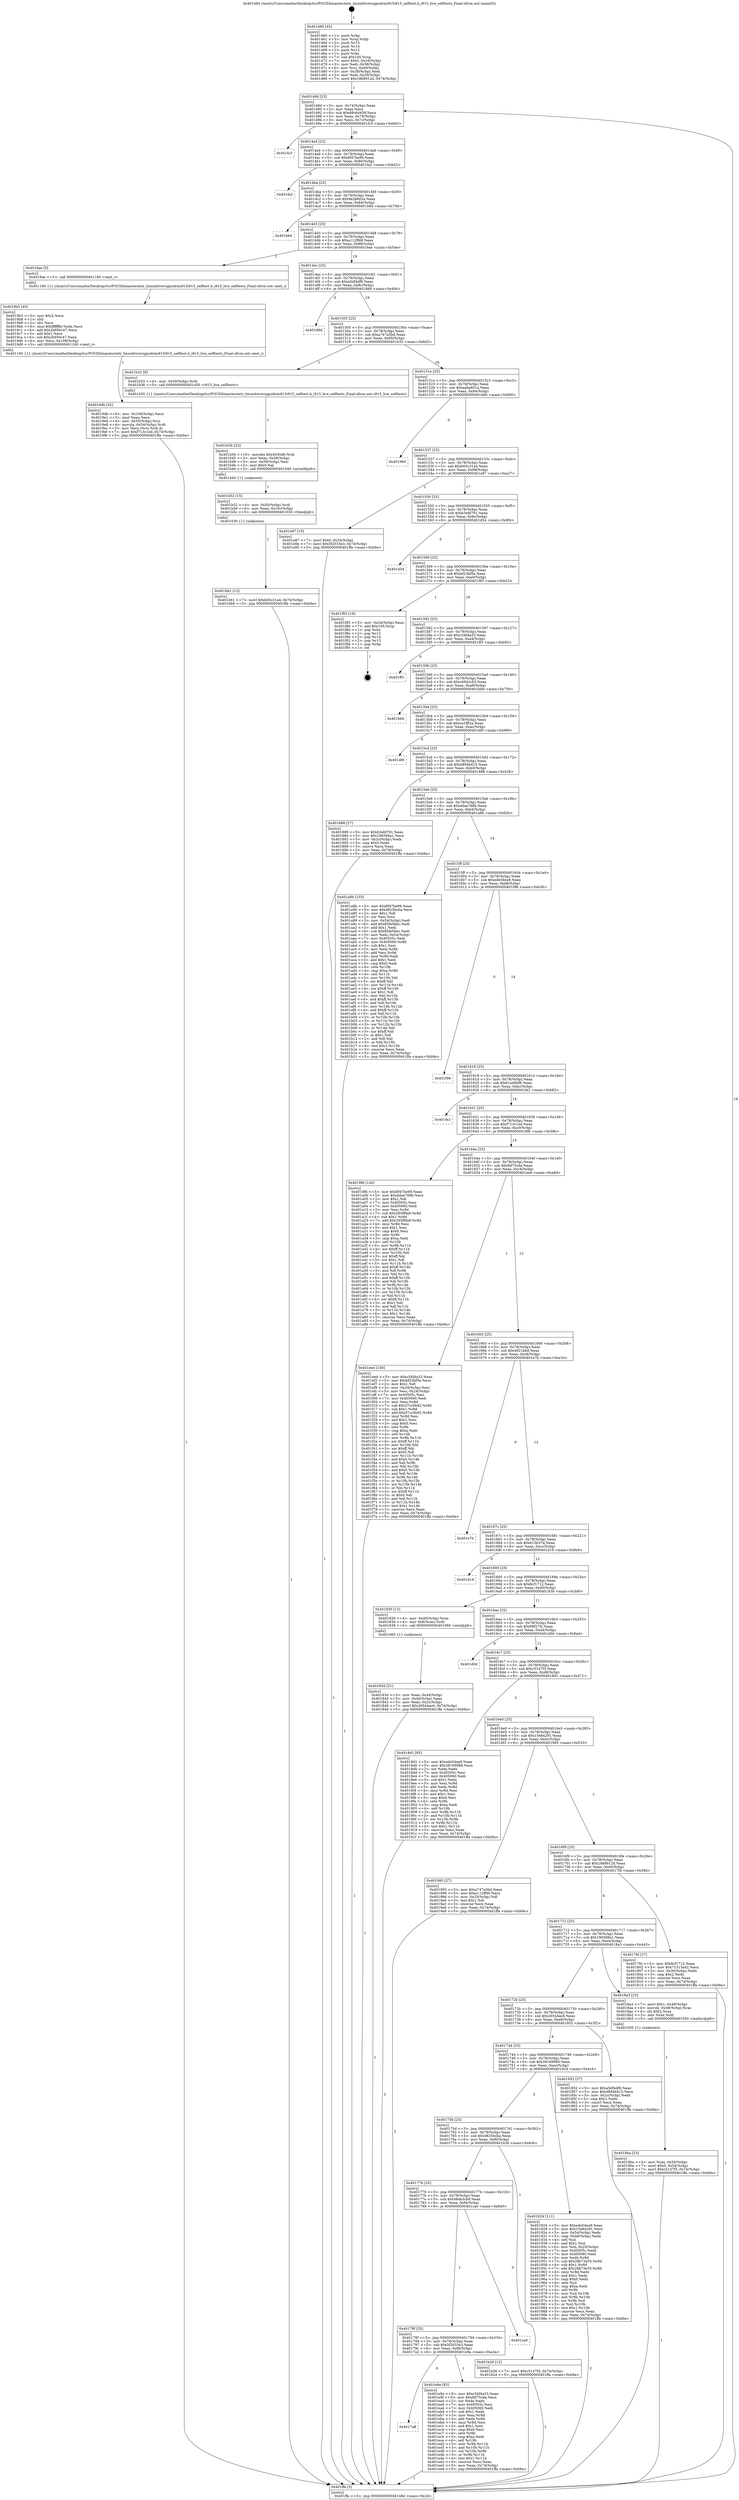 digraph "0x401460" {
  label = "0x401460 (/mnt/c/Users/mathe/Desktop/tcc/POCII/binaries/extr_linuxdriversgpudrmi915i915_selftest.h_i915_live_selftests_Final-ollvm.out::main(0))"
  labelloc = "t"
  node[shape=record]

  Entry [label="",width=0.3,height=0.3,shape=circle,fillcolor=black,style=filled]
  "0x40148d" [label="{
     0x40148d [23]\l
     | [instrs]\l
     &nbsp;&nbsp;0x40148d \<+3\>: mov -0x74(%rbp),%eax\l
     &nbsp;&nbsp;0x401490 \<+2\>: mov %eax,%ecx\l
     &nbsp;&nbsp;0x401492 \<+6\>: sub $0x88c6d458,%ecx\l
     &nbsp;&nbsp;0x401498 \<+3\>: mov %eax,-0x78(%rbp)\l
     &nbsp;&nbsp;0x40149b \<+3\>: mov %ecx,-0x7c(%rbp)\l
     &nbsp;&nbsp;0x40149e \<+6\>: je 0000000000401fc3 \<main+0xb63\>\l
  }"]
  "0x401fc3" [label="{
     0x401fc3\l
  }", style=dashed]
  "0x4014a4" [label="{
     0x4014a4 [22]\l
     | [instrs]\l
     &nbsp;&nbsp;0x4014a4 \<+5\>: jmp 00000000004014a9 \<main+0x49\>\l
     &nbsp;&nbsp;0x4014a9 \<+3\>: mov -0x78(%rbp),%eax\l
     &nbsp;&nbsp;0x4014ac \<+5\>: sub $0x8f47be99,%eax\l
     &nbsp;&nbsp;0x4014b1 \<+3\>: mov %eax,-0x80(%rbp)\l
     &nbsp;&nbsp;0x4014b4 \<+6\>: je 0000000000401fa2 \<main+0xb42\>\l
  }"]
  Exit [label="",width=0.3,height=0.3,shape=circle,fillcolor=black,style=filled,peripheries=2]
  "0x401fa2" [label="{
     0x401fa2\l
  }", style=dashed]
  "0x4014ba" [label="{
     0x4014ba [25]\l
     | [instrs]\l
     &nbsp;&nbsp;0x4014ba \<+5\>: jmp 00000000004014bf \<main+0x5f\>\l
     &nbsp;&nbsp;0x4014bf \<+3\>: mov -0x78(%rbp),%eax\l
     &nbsp;&nbsp;0x4014c2 \<+5\>: sub $0x9e2b602a,%eax\l
     &nbsp;&nbsp;0x4014c7 \<+6\>: mov %eax,-0x84(%rbp)\l
     &nbsp;&nbsp;0x4014cd \<+6\>: je 0000000000401b6d \<main+0x70d\>\l
  }"]
  "0x4017a8" [label="{
     0x4017a8\l
  }", style=dashed]
  "0x401b6d" [label="{
     0x401b6d\l
  }", style=dashed]
  "0x4014d3" [label="{
     0x4014d3 [25]\l
     | [instrs]\l
     &nbsp;&nbsp;0x4014d3 \<+5\>: jmp 00000000004014d8 \<main+0x78\>\l
     &nbsp;&nbsp;0x4014d8 \<+3\>: mov -0x78(%rbp),%eax\l
     &nbsp;&nbsp;0x4014db \<+5\>: sub $0xa112ff49,%eax\l
     &nbsp;&nbsp;0x4014e0 \<+6\>: mov %eax,-0x88(%rbp)\l
     &nbsp;&nbsp;0x4014e6 \<+6\>: je 00000000004019ae \<main+0x54e\>\l
  }"]
  "0x401e9a" [label="{
     0x401e9a [83]\l
     | [instrs]\l
     &nbsp;&nbsp;0x401e9a \<+5\>: mov $0xc54f4a33,%eax\l
     &nbsp;&nbsp;0x401e9f \<+5\>: mov $0xfef75cda,%ecx\l
     &nbsp;&nbsp;0x401ea4 \<+2\>: xor %edx,%edx\l
     &nbsp;&nbsp;0x401ea6 \<+7\>: mov 0x40505c,%esi\l
     &nbsp;&nbsp;0x401ead \<+7\>: mov 0x405060,%edi\l
     &nbsp;&nbsp;0x401eb4 \<+3\>: sub $0x1,%edx\l
     &nbsp;&nbsp;0x401eb7 \<+3\>: mov %esi,%r8d\l
     &nbsp;&nbsp;0x401eba \<+3\>: add %edx,%r8d\l
     &nbsp;&nbsp;0x401ebd \<+4\>: imul %r8d,%esi\l
     &nbsp;&nbsp;0x401ec1 \<+3\>: and $0x1,%esi\l
     &nbsp;&nbsp;0x401ec4 \<+3\>: cmp $0x0,%esi\l
     &nbsp;&nbsp;0x401ec7 \<+4\>: sete %r9b\l
     &nbsp;&nbsp;0x401ecb \<+3\>: cmp $0xa,%edi\l
     &nbsp;&nbsp;0x401ece \<+4\>: setl %r10b\l
     &nbsp;&nbsp;0x401ed2 \<+3\>: mov %r9b,%r11b\l
     &nbsp;&nbsp;0x401ed5 \<+3\>: and %r10b,%r11b\l
     &nbsp;&nbsp;0x401ed8 \<+3\>: xor %r10b,%r9b\l
     &nbsp;&nbsp;0x401edb \<+3\>: or %r9b,%r11b\l
     &nbsp;&nbsp;0x401ede \<+4\>: test $0x1,%r11b\l
     &nbsp;&nbsp;0x401ee2 \<+3\>: cmovne %ecx,%eax\l
     &nbsp;&nbsp;0x401ee5 \<+3\>: mov %eax,-0x74(%rbp)\l
     &nbsp;&nbsp;0x401ee8 \<+5\>: jmp 0000000000401ffa \<main+0xb9a\>\l
  }"]
  "0x4019ae" [label="{
     0x4019ae [5]\l
     | [instrs]\l
     &nbsp;&nbsp;0x4019ae \<+5\>: call 0000000000401160 \<next_i\>\l
     | [calls]\l
     &nbsp;&nbsp;0x401160 \{1\} (/mnt/c/Users/mathe/Desktop/tcc/POCII/binaries/extr_linuxdriversgpudrmi915i915_selftest.h_i915_live_selftests_Final-ollvm.out::next_i)\l
  }"]
  "0x4014ec" [label="{
     0x4014ec [25]\l
     | [instrs]\l
     &nbsp;&nbsp;0x4014ec \<+5\>: jmp 00000000004014f1 \<main+0x91\>\l
     &nbsp;&nbsp;0x4014f1 \<+3\>: mov -0x78(%rbp),%eax\l
     &nbsp;&nbsp;0x4014f4 \<+5\>: sub $0xa5df4df6,%eax\l
     &nbsp;&nbsp;0x4014f9 \<+6\>: mov %eax,-0x8c(%rbp)\l
     &nbsp;&nbsp;0x4014ff \<+6\>: je 000000000040186d \<main+0x40d\>\l
  }"]
  "0x40178f" [label="{
     0x40178f [25]\l
     | [instrs]\l
     &nbsp;&nbsp;0x40178f \<+5\>: jmp 0000000000401794 \<main+0x334\>\l
     &nbsp;&nbsp;0x401794 \<+3\>: mov -0x78(%rbp),%eax\l
     &nbsp;&nbsp;0x401797 \<+5\>: sub $0x5f2033e3,%eax\l
     &nbsp;&nbsp;0x40179c \<+6\>: mov %eax,-0xf8(%rbp)\l
     &nbsp;&nbsp;0x4017a2 \<+6\>: je 0000000000401e9a \<main+0xa3a\>\l
  }"]
  "0x40186d" [label="{
     0x40186d\l
  }", style=dashed]
  "0x401505" [label="{
     0x401505 [25]\l
     | [instrs]\l
     &nbsp;&nbsp;0x401505 \<+5\>: jmp 000000000040150a \<main+0xaa\>\l
     &nbsp;&nbsp;0x40150a \<+3\>: mov -0x78(%rbp),%eax\l
     &nbsp;&nbsp;0x40150d \<+5\>: sub $0xa747a5bd,%eax\l
     &nbsp;&nbsp;0x401512 \<+6\>: mov %eax,-0x90(%rbp)\l
     &nbsp;&nbsp;0x401518 \<+6\>: je 0000000000401b32 \<main+0x6d2\>\l
  }"]
  "0x401ca0" [label="{
     0x401ca0\l
  }", style=dashed]
  "0x401b32" [label="{
     0x401b32 [9]\l
     | [instrs]\l
     &nbsp;&nbsp;0x401b32 \<+4\>: mov -0x50(%rbp),%rdi\l
     &nbsp;&nbsp;0x401b36 \<+5\>: call 0000000000401450 \<i915_live_selftests\>\l
     | [calls]\l
     &nbsp;&nbsp;0x401450 \{1\} (/mnt/c/Users/mathe/Desktop/tcc/POCII/binaries/extr_linuxdriversgpudrmi915i915_selftest.h_i915_live_selftests_Final-ollvm.out::i915_live_selftests)\l
  }"]
  "0x40151e" [label="{
     0x40151e [25]\l
     | [instrs]\l
     &nbsp;&nbsp;0x40151e \<+5\>: jmp 0000000000401523 \<main+0xc3\>\l
     &nbsp;&nbsp;0x401523 \<+3\>: mov -0x78(%rbp),%eax\l
     &nbsp;&nbsp;0x401526 \<+5\>: sub $0xaaba601a,%eax\l
     &nbsp;&nbsp;0x40152b \<+6\>: mov %eax,-0x94(%rbp)\l
     &nbsp;&nbsp;0x401531 \<+6\>: je 0000000000401d60 \<main+0x900\>\l
  }"]
  "0x401b61" [label="{
     0x401b61 [12]\l
     | [instrs]\l
     &nbsp;&nbsp;0x401b61 \<+7\>: movl $0xb05c31a4,-0x74(%rbp)\l
     &nbsp;&nbsp;0x401b68 \<+5\>: jmp 0000000000401ffa \<main+0xb9a\>\l
  }"]
  "0x401d60" [label="{
     0x401d60\l
  }", style=dashed]
  "0x401537" [label="{
     0x401537 [25]\l
     | [instrs]\l
     &nbsp;&nbsp;0x401537 \<+5\>: jmp 000000000040153c \<main+0xdc\>\l
     &nbsp;&nbsp;0x40153c \<+3\>: mov -0x78(%rbp),%eax\l
     &nbsp;&nbsp;0x40153f \<+5\>: sub $0xb05c31a4,%eax\l
     &nbsp;&nbsp;0x401544 \<+6\>: mov %eax,-0x98(%rbp)\l
     &nbsp;&nbsp;0x40154a \<+6\>: je 0000000000401e87 \<main+0xa27\>\l
  }"]
  "0x401b52" [label="{
     0x401b52 [15]\l
     | [instrs]\l
     &nbsp;&nbsp;0x401b52 \<+4\>: mov -0x50(%rbp),%rdi\l
     &nbsp;&nbsp;0x401b56 \<+6\>: mov %eax,-0x10c(%rbp)\l
     &nbsp;&nbsp;0x401b5c \<+5\>: call 0000000000401030 \<free@plt\>\l
     | [calls]\l
     &nbsp;&nbsp;0x401030 \{1\} (unknown)\l
  }"]
  "0x401e87" [label="{
     0x401e87 [19]\l
     | [instrs]\l
     &nbsp;&nbsp;0x401e87 \<+7\>: movl $0x0,-0x34(%rbp)\l
     &nbsp;&nbsp;0x401e8e \<+7\>: movl $0x5f2033e3,-0x74(%rbp)\l
     &nbsp;&nbsp;0x401e95 \<+5\>: jmp 0000000000401ffa \<main+0xb9a\>\l
  }"]
  "0x401550" [label="{
     0x401550 [25]\l
     | [instrs]\l
     &nbsp;&nbsp;0x401550 \<+5\>: jmp 0000000000401555 \<main+0xf5\>\l
     &nbsp;&nbsp;0x401555 \<+3\>: mov -0x78(%rbp),%eax\l
     &nbsp;&nbsp;0x401558 \<+5\>: sub $0xb3efd791,%eax\l
     &nbsp;&nbsp;0x40155d \<+6\>: mov %eax,-0x9c(%rbp)\l
     &nbsp;&nbsp;0x401563 \<+6\>: je 0000000000401d54 \<main+0x8f4\>\l
  }"]
  "0x401b3b" [label="{
     0x401b3b [23]\l
     | [instrs]\l
     &nbsp;&nbsp;0x401b3b \<+10\>: movabs $0x4030d6,%rdi\l
     &nbsp;&nbsp;0x401b45 \<+3\>: mov %eax,-0x58(%rbp)\l
     &nbsp;&nbsp;0x401b48 \<+3\>: mov -0x58(%rbp),%esi\l
     &nbsp;&nbsp;0x401b4b \<+2\>: mov $0x0,%al\l
     &nbsp;&nbsp;0x401b4d \<+5\>: call 0000000000401040 \<printf@plt\>\l
     | [calls]\l
     &nbsp;&nbsp;0x401040 \{1\} (unknown)\l
  }"]
  "0x401d54" [label="{
     0x401d54\l
  }", style=dashed]
  "0x401569" [label="{
     0x401569 [25]\l
     | [instrs]\l
     &nbsp;&nbsp;0x401569 \<+5\>: jmp 000000000040156e \<main+0x10e\>\l
     &nbsp;&nbsp;0x40156e \<+3\>: mov -0x78(%rbp),%eax\l
     &nbsp;&nbsp;0x401571 \<+5\>: sub $0xbf23bf5e,%eax\l
     &nbsp;&nbsp;0x401576 \<+6\>: mov %eax,-0xa0(%rbp)\l
     &nbsp;&nbsp;0x40157c \<+6\>: je 0000000000401f83 \<main+0xb23\>\l
  }"]
  "0x401776" [label="{
     0x401776 [25]\l
     | [instrs]\l
     &nbsp;&nbsp;0x401776 \<+5\>: jmp 000000000040177b \<main+0x31b\>\l
     &nbsp;&nbsp;0x40177b \<+3\>: mov -0x78(%rbp),%eax\l
     &nbsp;&nbsp;0x40177e \<+5\>: sub $0x48da3cb9,%eax\l
     &nbsp;&nbsp;0x401783 \<+6\>: mov %eax,-0xf4(%rbp)\l
     &nbsp;&nbsp;0x401789 \<+6\>: je 0000000000401ca0 \<main+0x840\>\l
  }"]
  "0x401f83" [label="{
     0x401f83 [19]\l
     | [instrs]\l
     &nbsp;&nbsp;0x401f83 \<+3\>: mov -0x24(%rbp),%eax\l
     &nbsp;&nbsp;0x401f86 \<+7\>: add $0x100,%rsp\l
     &nbsp;&nbsp;0x401f8d \<+1\>: pop %rbx\l
     &nbsp;&nbsp;0x401f8e \<+2\>: pop %r12\l
     &nbsp;&nbsp;0x401f90 \<+2\>: pop %r14\l
     &nbsp;&nbsp;0x401f92 \<+2\>: pop %r15\l
     &nbsp;&nbsp;0x401f94 \<+1\>: pop %rbp\l
     &nbsp;&nbsp;0x401f95 \<+1\>: ret\l
  }"]
  "0x401582" [label="{
     0x401582 [25]\l
     | [instrs]\l
     &nbsp;&nbsp;0x401582 \<+5\>: jmp 0000000000401587 \<main+0x127\>\l
     &nbsp;&nbsp;0x401587 \<+3\>: mov -0x78(%rbp),%eax\l
     &nbsp;&nbsp;0x40158a \<+5\>: sub $0xc54f4a33,%eax\l
     &nbsp;&nbsp;0x40158f \<+6\>: mov %eax,-0xa4(%rbp)\l
     &nbsp;&nbsp;0x401595 \<+6\>: je 0000000000401ff3 \<main+0xb93\>\l
  }"]
  "0x401b26" [label="{
     0x401b26 [12]\l
     | [instrs]\l
     &nbsp;&nbsp;0x401b26 \<+7\>: movl $0xc5147f3,-0x74(%rbp)\l
     &nbsp;&nbsp;0x401b2d \<+5\>: jmp 0000000000401ffa \<main+0xb9a\>\l
  }"]
  "0x401ff3" [label="{
     0x401ff3\l
  }", style=dashed]
  "0x40159b" [label="{
     0x40159b [25]\l
     | [instrs]\l
     &nbsp;&nbsp;0x40159b \<+5\>: jmp 00000000004015a0 \<main+0x140\>\l
     &nbsp;&nbsp;0x4015a0 \<+3\>: mov -0x78(%rbp),%eax\l
     &nbsp;&nbsp;0x4015a3 \<+5\>: sub $0xc6942cb3,%eax\l
     &nbsp;&nbsp;0x4015a8 \<+6\>: mov %eax,-0xa8(%rbp)\l
     &nbsp;&nbsp;0x4015ae \<+6\>: je 0000000000401bb6 \<main+0x756\>\l
  }"]
  "0x4019db" [label="{
     0x4019db [32]\l
     | [instrs]\l
     &nbsp;&nbsp;0x4019db \<+6\>: mov -0x108(%rbp),%ecx\l
     &nbsp;&nbsp;0x4019e1 \<+3\>: imul %eax,%ecx\l
     &nbsp;&nbsp;0x4019e4 \<+4\>: mov -0x50(%rbp),%rsi\l
     &nbsp;&nbsp;0x4019e8 \<+4\>: movslq -0x54(%rbp),%rdi\l
     &nbsp;&nbsp;0x4019ec \<+3\>: mov %ecx,(%rsi,%rdi,4)\l
     &nbsp;&nbsp;0x4019ef \<+7\>: movl $0xf713c1ed,-0x74(%rbp)\l
     &nbsp;&nbsp;0x4019f6 \<+5\>: jmp 0000000000401ffa \<main+0xb9a\>\l
  }"]
  "0x401bb6" [label="{
     0x401bb6\l
  }", style=dashed]
  "0x4015b4" [label="{
     0x4015b4 [25]\l
     | [instrs]\l
     &nbsp;&nbsp;0x4015b4 \<+5\>: jmp 00000000004015b9 \<main+0x159\>\l
     &nbsp;&nbsp;0x4015b9 \<+3\>: mov -0x78(%rbp),%eax\l
     &nbsp;&nbsp;0x4015bc \<+5\>: sub $0xca1fff2a,%eax\l
     &nbsp;&nbsp;0x4015c1 \<+6\>: mov %eax,-0xac(%rbp)\l
     &nbsp;&nbsp;0x4015c7 \<+6\>: je 0000000000401df0 \<main+0x990\>\l
  }"]
  "0x4019b3" [label="{
     0x4019b3 [40]\l
     | [instrs]\l
     &nbsp;&nbsp;0x4019b3 \<+5\>: mov $0x2,%ecx\l
     &nbsp;&nbsp;0x4019b8 \<+1\>: cltd\l
     &nbsp;&nbsp;0x4019b9 \<+2\>: idiv %ecx\l
     &nbsp;&nbsp;0x4019bb \<+6\>: imul $0xfffffffe,%edx,%ecx\l
     &nbsp;&nbsp;0x4019c1 \<+6\>: add $0x2b950c47,%ecx\l
     &nbsp;&nbsp;0x4019c7 \<+3\>: add $0x1,%ecx\l
     &nbsp;&nbsp;0x4019ca \<+6\>: sub $0x2b950c47,%ecx\l
     &nbsp;&nbsp;0x4019d0 \<+6\>: mov %ecx,-0x108(%rbp)\l
     &nbsp;&nbsp;0x4019d6 \<+5\>: call 0000000000401160 \<next_i\>\l
     | [calls]\l
     &nbsp;&nbsp;0x401160 \{1\} (/mnt/c/Users/mathe/Desktop/tcc/POCII/binaries/extr_linuxdriversgpudrmi915i915_selftest.h_i915_live_selftests_Final-ollvm.out::next_i)\l
  }"]
  "0x401df0" [label="{
     0x401df0\l
  }", style=dashed]
  "0x4015cd" [label="{
     0x4015cd [25]\l
     | [instrs]\l
     &nbsp;&nbsp;0x4015cd \<+5\>: jmp 00000000004015d2 \<main+0x172\>\l
     &nbsp;&nbsp;0x4015d2 \<+3\>: mov -0x78(%rbp),%eax\l
     &nbsp;&nbsp;0x4015d5 \<+5\>: sub $0xd894b415,%eax\l
     &nbsp;&nbsp;0x4015da \<+6\>: mov %eax,-0xb0(%rbp)\l
     &nbsp;&nbsp;0x4015e0 \<+6\>: je 0000000000401888 \<main+0x428\>\l
  }"]
  "0x40175d" [label="{
     0x40175d [25]\l
     | [instrs]\l
     &nbsp;&nbsp;0x40175d \<+5\>: jmp 0000000000401762 \<main+0x302\>\l
     &nbsp;&nbsp;0x401762 \<+3\>: mov -0x78(%rbp),%eax\l
     &nbsp;&nbsp;0x401765 \<+5\>: sub $0x4825bcba,%eax\l
     &nbsp;&nbsp;0x40176a \<+6\>: mov %eax,-0xf0(%rbp)\l
     &nbsp;&nbsp;0x401770 \<+6\>: je 0000000000401b26 \<main+0x6c6\>\l
  }"]
  "0x401888" [label="{
     0x401888 [27]\l
     | [instrs]\l
     &nbsp;&nbsp;0x401888 \<+5\>: mov $0xb3efd791,%eax\l
     &nbsp;&nbsp;0x40188d \<+5\>: mov $0x196589a1,%ecx\l
     &nbsp;&nbsp;0x401892 \<+3\>: mov -0x2c(%rbp),%edx\l
     &nbsp;&nbsp;0x401895 \<+3\>: cmp $0x0,%edx\l
     &nbsp;&nbsp;0x401898 \<+3\>: cmove %ecx,%eax\l
     &nbsp;&nbsp;0x40189b \<+3\>: mov %eax,-0x74(%rbp)\l
     &nbsp;&nbsp;0x40189e \<+5\>: jmp 0000000000401ffa \<main+0xb9a\>\l
  }"]
  "0x4015e6" [label="{
     0x4015e6 [25]\l
     | [instrs]\l
     &nbsp;&nbsp;0x4015e6 \<+5\>: jmp 00000000004015eb \<main+0x18b\>\l
     &nbsp;&nbsp;0x4015eb \<+3\>: mov -0x78(%rbp),%eax\l
     &nbsp;&nbsp;0x4015ee \<+5\>: sub $0xddaa788b,%eax\l
     &nbsp;&nbsp;0x4015f3 \<+6\>: mov %eax,-0xb4(%rbp)\l
     &nbsp;&nbsp;0x4015f9 \<+6\>: je 0000000000401a8b \<main+0x62b\>\l
  }"]
  "0x401924" [label="{
     0x401924 [111]\l
     | [instrs]\l
     &nbsp;&nbsp;0x401924 \<+5\>: mov $0xede54ea9,%eax\l
     &nbsp;&nbsp;0x401929 \<+5\>: mov $0x15e84291,%ecx\l
     &nbsp;&nbsp;0x40192e \<+3\>: mov -0x54(%rbp),%edx\l
     &nbsp;&nbsp;0x401931 \<+3\>: cmp -0x48(%rbp),%edx\l
     &nbsp;&nbsp;0x401934 \<+4\>: setl %sil\l
     &nbsp;&nbsp;0x401938 \<+4\>: and $0x1,%sil\l
     &nbsp;&nbsp;0x40193c \<+4\>: mov %sil,-0x25(%rbp)\l
     &nbsp;&nbsp;0x401940 \<+7\>: mov 0x40505c,%edx\l
     &nbsp;&nbsp;0x401947 \<+7\>: mov 0x405060,%edi\l
     &nbsp;&nbsp;0x40194e \<+3\>: mov %edx,%r8d\l
     &nbsp;&nbsp;0x401951 \<+7\>: sub $0x28b73e55,%r8d\l
     &nbsp;&nbsp;0x401958 \<+4\>: sub $0x1,%r8d\l
     &nbsp;&nbsp;0x40195c \<+7\>: add $0x28b73e55,%r8d\l
     &nbsp;&nbsp;0x401963 \<+4\>: imul %r8d,%edx\l
     &nbsp;&nbsp;0x401967 \<+3\>: and $0x1,%edx\l
     &nbsp;&nbsp;0x40196a \<+3\>: cmp $0x0,%edx\l
     &nbsp;&nbsp;0x40196d \<+4\>: sete %sil\l
     &nbsp;&nbsp;0x401971 \<+3\>: cmp $0xa,%edi\l
     &nbsp;&nbsp;0x401974 \<+4\>: setl %r9b\l
     &nbsp;&nbsp;0x401978 \<+3\>: mov %sil,%r10b\l
     &nbsp;&nbsp;0x40197b \<+3\>: and %r9b,%r10b\l
     &nbsp;&nbsp;0x40197e \<+3\>: xor %r9b,%sil\l
     &nbsp;&nbsp;0x401981 \<+3\>: or %sil,%r10b\l
     &nbsp;&nbsp;0x401984 \<+4\>: test $0x1,%r10b\l
     &nbsp;&nbsp;0x401988 \<+3\>: cmovne %ecx,%eax\l
     &nbsp;&nbsp;0x40198b \<+3\>: mov %eax,-0x74(%rbp)\l
     &nbsp;&nbsp;0x40198e \<+5\>: jmp 0000000000401ffa \<main+0xb9a\>\l
  }"]
  "0x401a8b" [label="{
     0x401a8b [155]\l
     | [instrs]\l
     &nbsp;&nbsp;0x401a8b \<+5\>: mov $0x8f47be99,%eax\l
     &nbsp;&nbsp;0x401a90 \<+5\>: mov $0x4825bcba,%ecx\l
     &nbsp;&nbsp;0x401a95 \<+2\>: mov $0x1,%dl\l
     &nbsp;&nbsp;0x401a97 \<+2\>: xor %esi,%esi\l
     &nbsp;&nbsp;0x401a99 \<+3\>: mov -0x54(%rbp),%edi\l
     &nbsp;&nbsp;0x401a9c \<+6\>: add $0x85fe5bbc,%edi\l
     &nbsp;&nbsp;0x401aa2 \<+3\>: add $0x1,%edi\l
     &nbsp;&nbsp;0x401aa5 \<+6\>: sub $0x85fe5bbc,%edi\l
     &nbsp;&nbsp;0x401aab \<+3\>: mov %edi,-0x54(%rbp)\l
     &nbsp;&nbsp;0x401aae \<+7\>: mov 0x40505c,%edi\l
     &nbsp;&nbsp;0x401ab5 \<+8\>: mov 0x405060,%r8d\l
     &nbsp;&nbsp;0x401abd \<+3\>: sub $0x1,%esi\l
     &nbsp;&nbsp;0x401ac0 \<+3\>: mov %edi,%r9d\l
     &nbsp;&nbsp;0x401ac3 \<+3\>: add %esi,%r9d\l
     &nbsp;&nbsp;0x401ac6 \<+4\>: imul %r9d,%edi\l
     &nbsp;&nbsp;0x401aca \<+3\>: and $0x1,%edi\l
     &nbsp;&nbsp;0x401acd \<+3\>: cmp $0x0,%edi\l
     &nbsp;&nbsp;0x401ad0 \<+4\>: sete %r10b\l
     &nbsp;&nbsp;0x401ad4 \<+4\>: cmp $0xa,%r8d\l
     &nbsp;&nbsp;0x401ad8 \<+4\>: setl %r11b\l
     &nbsp;&nbsp;0x401adc \<+3\>: mov %r10b,%bl\l
     &nbsp;&nbsp;0x401adf \<+3\>: xor $0xff,%bl\l
     &nbsp;&nbsp;0x401ae2 \<+3\>: mov %r11b,%r14b\l
     &nbsp;&nbsp;0x401ae5 \<+4\>: xor $0xff,%r14b\l
     &nbsp;&nbsp;0x401ae9 \<+3\>: xor $0x1,%dl\l
     &nbsp;&nbsp;0x401aec \<+3\>: mov %bl,%r15b\l
     &nbsp;&nbsp;0x401aef \<+4\>: and $0xff,%r15b\l
     &nbsp;&nbsp;0x401af3 \<+3\>: and %dl,%r10b\l
     &nbsp;&nbsp;0x401af6 \<+3\>: mov %r14b,%r12b\l
     &nbsp;&nbsp;0x401af9 \<+4\>: and $0xff,%r12b\l
     &nbsp;&nbsp;0x401afd \<+3\>: and %dl,%r11b\l
     &nbsp;&nbsp;0x401b00 \<+3\>: or %r10b,%r15b\l
     &nbsp;&nbsp;0x401b03 \<+3\>: or %r11b,%r12b\l
     &nbsp;&nbsp;0x401b06 \<+3\>: xor %r12b,%r15b\l
     &nbsp;&nbsp;0x401b09 \<+3\>: or %r14b,%bl\l
     &nbsp;&nbsp;0x401b0c \<+3\>: xor $0xff,%bl\l
     &nbsp;&nbsp;0x401b0f \<+3\>: or $0x1,%dl\l
     &nbsp;&nbsp;0x401b12 \<+2\>: and %dl,%bl\l
     &nbsp;&nbsp;0x401b14 \<+3\>: or %bl,%r15b\l
     &nbsp;&nbsp;0x401b17 \<+4\>: test $0x1,%r15b\l
     &nbsp;&nbsp;0x401b1b \<+3\>: cmovne %ecx,%eax\l
     &nbsp;&nbsp;0x401b1e \<+3\>: mov %eax,-0x74(%rbp)\l
     &nbsp;&nbsp;0x401b21 \<+5\>: jmp 0000000000401ffa \<main+0xb9a\>\l
  }"]
  "0x4015ff" [label="{
     0x4015ff [25]\l
     | [instrs]\l
     &nbsp;&nbsp;0x4015ff \<+5\>: jmp 0000000000401604 \<main+0x1a4\>\l
     &nbsp;&nbsp;0x401604 \<+3\>: mov -0x78(%rbp),%eax\l
     &nbsp;&nbsp;0x401607 \<+5\>: sub $0xede54ea9,%eax\l
     &nbsp;&nbsp;0x40160c \<+6\>: mov %eax,-0xb8(%rbp)\l
     &nbsp;&nbsp;0x401612 \<+6\>: je 0000000000401f96 \<main+0xb36\>\l
  }"]
  "0x4018ba" [label="{
     0x4018ba [23]\l
     | [instrs]\l
     &nbsp;&nbsp;0x4018ba \<+4\>: mov %rax,-0x50(%rbp)\l
     &nbsp;&nbsp;0x4018be \<+7\>: movl $0x0,-0x54(%rbp)\l
     &nbsp;&nbsp;0x4018c5 \<+7\>: movl $0xc5147f3,-0x74(%rbp)\l
     &nbsp;&nbsp;0x4018cc \<+5\>: jmp 0000000000401ffa \<main+0xb9a\>\l
  }"]
  "0x401f96" [label="{
     0x401f96\l
  }", style=dashed]
  "0x401618" [label="{
     0x401618 [25]\l
     | [instrs]\l
     &nbsp;&nbsp;0x401618 \<+5\>: jmp 000000000040161d \<main+0x1bd\>\l
     &nbsp;&nbsp;0x40161d \<+3\>: mov -0x78(%rbp),%eax\l
     &nbsp;&nbsp;0x401620 \<+5\>: sub $0xf1a48bf8,%eax\l
     &nbsp;&nbsp;0x401625 \<+6\>: mov %eax,-0xbc(%rbp)\l
     &nbsp;&nbsp;0x40162b \<+6\>: je 0000000000401fe2 \<main+0xb82\>\l
  }"]
  "0x401744" [label="{
     0x401744 [25]\l
     | [instrs]\l
     &nbsp;&nbsp;0x401744 \<+5\>: jmp 0000000000401749 \<main+0x2e9\>\l
     &nbsp;&nbsp;0x401749 \<+3\>: mov -0x78(%rbp),%eax\l
     &nbsp;&nbsp;0x40174c \<+5\>: sub $0x38169986,%eax\l
     &nbsp;&nbsp;0x401751 \<+6\>: mov %eax,-0xec(%rbp)\l
     &nbsp;&nbsp;0x401757 \<+6\>: je 0000000000401924 \<main+0x4c4\>\l
  }"]
  "0x401fe2" [label="{
     0x401fe2\l
  }", style=dashed]
  "0x401631" [label="{
     0x401631 [25]\l
     | [instrs]\l
     &nbsp;&nbsp;0x401631 \<+5\>: jmp 0000000000401636 \<main+0x1d6\>\l
     &nbsp;&nbsp;0x401636 \<+3\>: mov -0x78(%rbp),%eax\l
     &nbsp;&nbsp;0x401639 \<+5\>: sub $0xf713c1ed,%eax\l
     &nbsp;&nbsp;0x40163e \<+6\>: mov %eax,-0xc0(%rbp)\l
     &nbsp;&nbsp;0x401644 \<+6\>: je 00000000004019fb \<main+0x59b\>\l
  }"]
  "0x401852" [label="{
     0x401852 [27]\l
     | [instrs]\l
     &nbsp;&nbsp;0x401852 \<+5\>: mov $0xa5df4df6,%eax\l
     &nbsp;&nbsp;0x401857 \<+5\>: mov $0xd894b415,%ecx\l
     &nbsp;&nbsp;0x40185c \<+3\>: mov -0x2c(%rbp),%edx\l
     &nbsp;&nbsp;0x40185f \<+3\>: cmp $0x1,%edx\l
     &nbsp;&nbsp;0x401862 \<+3\>: cmovl %ecx,%eax\l
     &nbsp;&nbsp;0x401865 \<+3\>: mov %eax,-0x74(%rbp)\l
     &nbsp;&nbsp;0x401868 \<+5\>: jmp 0000000000401ffa \<main+0xb9a\>\l
  }"]
  "0x4019fb" [label="{
     0x4019fb [144]\l
     | [instrs]\l
     &nbsp;&nbsp;0x4019fb \<+5\>: mov $0x8f47be99,%eax\l
     &nbsp;&nbsp;0x401a00 \<+5\>: mov $0xddaa788b,%ecx\l
     &nbsp;&nbsp;0x401a05 \<+2\>: mov $0x1,%dl\l
     &nbsp;&nbsp;0x401a07 \<+7\>: mov 0x40505c,%esi\l
     &nbsp;&nbsp;0x401a0e \<+7\>: mov 0x405060,%edi\l
     &nbsp;&nbsp;0x401a15 \<+3\>: mov %esi,%r8d\l
     &nbsp;&nbsp;0x401a18 \<+7\>: sub $0x293f8fa9,%r8d\l
     &nbsp;&nbsp;0x401a1f \<+4\>: sub $0x1,%r8d\l
     &nbsp;&nbsp;0x401a23 \<+7\>: add $0x293f8fa9,%r8d\l
     &nbsp;&nbsp;0x401a2a \<+4\>: imul %r8d,%esi\l
     &nbsp;&nbsp;0x401a2e \<+3\>: and $0x1,%esi\l
     &nbsp;&nbsp;0x401a31 \<+3\>: cmp $0x0,%esi\l
     &nbsp;&nbsp;0x401a34 \<+4\>: sete %r9b\l
     &nbsp;&nbsp;0x401a38 \<+3\>: cmp $0xa,%edi\l
     &nbsp;&nbsp;0x401a3b \<+4\>: setl %r10b\l
     &nbsp;&nbsp;0x401a3f \<+3\>: mov %r9b,%r11b\l
     &nbsp;&nbsp;0x401a42 \<+4\>: xor $0xff,%r11b\l
     &nbsp;&nbsp;0x401a46 \<+3\>: mov %r10b,%bl\l
     &nbsp;&nbsp;0x401a49 \<+3\>: xor $0xff,%bl\l
     &nbsp;&nbsp;0x401a4c \<+3\>: xor $0x1,%dl\l
     &nbsp;&nbsp;0x401a4f \<+3\>: mov %r11b,%r14b\l
     &nbsp;&nbsp;0x401a52 \<+4\>: and $0xff,%r14b\l
     &nbsp;&nbsp;0x401a56 \<+3\>: and %dl,%r9b\l
     &nbsp;&nbsp;0x401a59 \<+3\>: mov %bl,%r15b\l
     &nbsp;&nbsp;0x401a5c \<+4\>: and $0xff,%r15b\l
     &nbsp;&nbsp;0x401a60 \<+3\>: and %dl,%r10b\l
     &nbsp;&nbsp;0x401a63 \<+3\>: or %r9b,%r14b\l
     &nbsp;&nbsp;0x401a66 \<+3\>: or %r10b,%r15b\l
     &nbsp;&nbsp;0x401a69 \<+3\>: xor %r15b,%r14b\l
     &nbsp;&nbsp;0x401a6c \<+3\>: or %bl,%r11b\l
     &nbsp;&nbsp;0x401a6f \<+4\>: xor $0xff,%r11b\l
     &nbsp;&nbsp;0x401a73 \<+3\>: or $0x1,%dl\l
     &nbsp;&nbsp;0x401a76 \<+3\>: and %dl,%r11b\l
     &nbsp;&nbsp;0x401a79 \<+3\>: or %r11b,%r14b\l
     &nbsp;&nbsp;0x401a7c \<+4\>: test $0x1,%r14b\l
     &nbsp;&nbsp;0x401a80 \<+3\>: cmovne %ecx,%eax\l
     &nbsp;&nbsp;0x401a83 \<+3\>: mov %eax,-0x74(%rbp)\l
     &nbsp;&nbsp;0x401a86 \<+5\>: jmp 0000000000401ffa \<main+0xb9a\>\l
  }"]
  "0x40164a" [label="{
     0x40164a [25]\l
     | [instrs]\l
     &nbsp;&nbsp;0x40164a \<+5\>: jmp 000000000040164f \<main+0x1ef\>\l
     &nbsp;&nbsp;0x40164f \<+3\>: mov -0x78(%rbp),%eax\l
     &nbsp;&nbsp;0x401652 \<+5\>: sub $0xfef75cda,%eax\l
     &nbsp;&nbsp;0x401657 \<+6\>: mov %eax,-0xc4(%rbp)\l
     &nbsp;&nbsp;0x40165d \<+6\>: je 0000000000401eed \<main+0xa8d\>\l
  }"]
  "0x40172b" [label="{
     0x40172b [25]\l
     | [instrs]\l
     &nbsp;&nbsp;0x40172b \<+5\>: jmp 0000000000401730 \<main+0x2d0\>\l
     &nbsp;&nbsp;0x401730 \<+3\>: mov -0x78(%rbp),%eax\l
     &nbsp;&nbsp;0x401733 \<+5\>: sub $0x26544ac6,%eax\l
     &nbsp;&nbsp;0x401738 \<+6\>: mov %eax,-0xe8(%rbp)\l
     &nbsp;&nbsp;0x40173e \<+6\>: je 0000000000401852 \<main+0x3f2\>\l
  }"]
  "0x401eed" [label="{
     0x401eed [150]\l
     | [instrs]\l
     &nbsp;&nbsp;0x401eed \<+5\>: mov $0xc54f4a33,%eax\l
     &nbsp;&nbsp;0x401ef2 \<+5\>: mov $0xbf23bf5e,%ecx\l
     &nbsp;&nbsp;0x401ef7 \<+2\>: mov $0x1,%dl\l
     &nbsp;&nbsp;0x401ef9 \<+3\>: mov -0x34(%rbp),%esi\l
     &nbsp;&nbsp;0x401efc \<+3\>: mov %esi,-0x24(%rbp)\l
     &nbsp;&nbsp;0x401eff \<+7\>: mov 0x40505c,%esi\l
     &nbsp;&nbsp;0x401f06 \<+7\>: mov 0x405060,%edi\l
     &nbsp;&nbsp;0x401f0d \<+3\>: mov %esi,%r8d\l
     &nbsp;&nbsp;0x401f10 \<+7\>: sub $0x37cc0b92,%r8d\l
     &nbsp;&nbsp;0x401f17 \<+4\>: sub $0x1,%r8d\l
     &nbsp;&nbsp;0x401f1b \<+7\>: add $0x37cc0b92,%r8d\l
     &nbsp;&nbsp;0x401f22 \<+4\>: imul %r8d,%esi\l
     &nbsp;&nbsp;0x401f26 \<+3\>: and $0x1,%esi\l
     &nbsp;&nbsp;0x401f29 \<+3\>: cmp $0x0,%esi\l
     &nbsp;&nbsp;0x401f2c \<+4\>: sete %r9b\l
     &nbsp;&nbsp;0x401f30 \<+3\>: cmp $0xa,%edi\l
     &nbsp;&nbsp;0x401f33 \<+4\>: setl %r10b\l
     &nbsp;&nbsp;0x401f37 \<+3\>: mov %r9b,%r11b\l
     &nbsp;&nbsp;0x401f3a \<+4\>: xor $0xff,%r11b\l
     &nbsp;&nbsp;0x401f3e \<+3\>: mov %r10b,%bl\l
     &nbsp;&nbsp;0x401f41 \<+3\>: xor $0xff,%bl\l
     &nbsp;&nbsp;0x401f44 \<+3\>: xor $0x0,%dl\l
     &nbsp;&nbsp;0x401f47 \<+3\>: mov %r11b,%r14b\l
     &nbsp;&nbsp;0x401f4a \<+4\>: and $0x0,%r14b\l
     &nbsp;&nbsp;0x401f4e \<+3\>: and %dl,%r9b\l
     &nbsp;&nbsp;0x401f51 \<+3\>: mov %bl,%r15b\l
     &nbsp;&nbsp;0x401f54 \<+4\>: and $0x0,%r15b\l
     &nbsp;&nbsp;0x401f58 \<+3\>: and %dl,%r10b\l
     &nbsp;&nbsp;0x401f5b \<+3\>: or %r9b,%r14b\l
     &nbsp;&nbsp;0x401f5e \<+3\>: or %r10b,%r15b\l
     &nbsp;&nbsp;0x401f61 \<+3\>: xor %r15b,%r14b\l
     &nbsp;&nbsp;0x401f64 \<+3\>: or %bl,%r11b\l
     &nbsp;&nbsp;0x401f67 \<+4\>: xor $0xff,%r11b\l
     &nbsp;&nbsp;0x401f6b \<+3\>: or $0x0,%dl\l
     &nbsp;&nbsp;0x401f6e \<+3\>: and %dl,%r11b\l
     &nbsp;&nbsp;0x401f71 \<+3\>: or %r11b,%r14b\l
     &nbsp;&nbsp;0x401f74 \<+4\>: test $0x1,%r14b\l
     &nbsp;&nbsp;0x401f78 \<+3\>: cmovne %ecx,%eax\l
     &nbsp;&nbsp;0x401f7b \<+3\>: mov %eax,-0x74(%rbp)\l
     &nbsp;&nbsp;0x401f7e \<+5\>: jmp 0000000000401ffa \<main+0xb9a\>\l
  }"]
  "0x401663" [label="{
     0x401663 [25]\l
     | [instrs]\l
     &nbsp;&nbsp;0x401663 \<+5\>: jmp 0000000000401668 \<main+0x208\>\l
     &nbsp;&nbsp;0x401668 \<+3\>: mov -0x78(%rbp),%eax\l
     &nbsp;&nbsp;0x40166b \<+5\>: sub $0x4921bbd,%eax\l
     &nbsp;&nbsp;0x401670 \<+6\>: mov %eax,-0xc8(%rbp)\l
     &nbsp;&nbsp;0x401676 \<+6\>: je 0000000000401e7b \<main+0xa1b\>\l
  }"]
  "0x4018a3" [label="{
     0x4018a3 [23]\l
     | [instrs]\l
     &nbsp;&nbsp;0x4018a3 \<+7\>: movl $0x1,-0x48(%rbp)\l
     &nbsp;&nbsp;0x4018aa \<+4\>: movslq -0x48(%rbp),%rax\l
     &nbsp;&nbsp;0x4018ae \<+4\>: shl $0x2,%rax\l
     &nbsp;&nbsp;0x4018b2 \<+3\>: mov %rax,%rdi\l
     &nbsp;&nbsp;0x4018b5 \<+5\>: call 0000000000401050 \<malloc@plt\>\l
     | [calls]\l
     &nbsp;&nbsp;0x401050 \{1\} (unknown)\l
  }"]
  "0x401e7b" [label="{
     0x401e7b\l
  }", style=dashed]
  "0x40167c" [label="{
     0x40167c [25]\l
     | [instrs]\l
     &nbsp;&nbsp;0x40167c \<+5\>: jmp 0000000000401681 \<main+0x221\>\l
     &nbsp;&nbsp;0x401681 \<+3\>: mov -0x78(%rbp),%eax\l
     &nbsp;&nbsp;0x401684 \<+5\>: sub $0x615b37d,%eax\l
     &nbsp;&nbsp;0x401689 \<+6\>: mov %eax,-0xcc(%rbp)\l
     &nbsp;&nbsp;0x40168f \<+6\>: je 0000000000401d19 \<main+0x8b9\>\l
  }"]
  "0x40183d" [label="{
     0x40183d [21]\l
     | [instrs]\l
     &nbsp;&nbsp;0x40183d \<+3\>: mov %eax,-0x44(%rbp)\l
     &nbsp;&nbsp;0x401840 \<+3\>: mov -0x44(%rbp),%eax\l
     &nbsp;&nbsp;0x401843 \<+3\>: mov %eax,-0x2c(%rbp)\l
     &nbsp;&nbsp;0x401846 \<+7\>: movl $0x26544ac6,-0x74(%rbp)\l
     &nbsp;&nbsp;0x40184d \<+5\>: jmp 0000000000401ffa \<main+0xb9a\>\l
  }"]
  "0x401d19" [label="{
     0x401d19\l
  }", style=dashed]
  "0x401695" [label="{
     0x401695 [25]\l
     | [instrs]\l
     &nbsp;&nbsp;0x401695 \<+5\>: jmp 000000000040169a \<main+0x23a\>\l
     &nbsp;&nbsp;0x40169a \<+3\>: mov -0x78(%rbp),%eax\l
     &nbsp;&nbsp;0x40169d \<+5\>: sub $0x8cf1712,%eax\l
     &nbsp;&nbsp;0x4016a2 \<+6\>: mov %eax,-0xd0(%rbp)\l
     &nbsp;&nbsp;0x4016a8 \<+6\>: je 0000000000401830 \<main+0x3d0\>\l
  }"]
  "0x401460" [label="{
     0x401460 [45]\l
     | [instrs]\l
     &nbsp;&nbsp;0x401460 \<+1\>: push %rbp\l
     &nbsp;&nbsp;0x401461 \<+3\>: mov %rsp,%rbp\l
     &nbsp;&nbsp;0x401464 \<+2\>: push %r15\l
     &nbsp;&nbsp;0x401466 \<+2\>: push %r14\l
     &nbsp;&nbsp;0x401468 \<+2\>: push %r12\l
     &nbsp;&nbsp;0x40146a \<+1\>: push %rbx\l
     &nbsp;&nbsp;0x40146b \<+7\>: sub $0x100,%rsp\l
     &nbsp;&nbsp;0x401472 \<+7\>: movl $0x0,-0x34(%rbp)\l
     &nbsp;&nbsp;0x401479 \<+3\>: mov %edi,-0x38(%rbp)\l
     &nbsp;&nbsp;0x40147c \<+4\>: mov %rsi,-0x40(%rbp)\l
     &nbsp;&nbsp;0x401480 \<+3\>: mov -0x38(%rbp),%edi\l
     &nbsp;&nbsp;0x401483 \<+3\>: mov %edi,-0x30(%rbp)\l
     &nbsp;&nbsp;0x401486 \<+7\>: movl $0x1868912d,-0x74(%rbp)\l
  }"]
  "0x401830" [label="{
     0x401830 [13]\l
     | [instrs]\l
     &nbsp;&nbsp;0x401830 \<+4\>: mov -0x40(%rbp),%rax\l
     &nbsp;&nbsp;0x401834 \<+4\>: mov 0x8(%rax),%rdi\l
     &nbsp;&nbsp;0x401838 \<+5\>: call 0000000000401060 \<atoi@plt\>\l
     | [calls]\l
     &nbsp;&nbsp;0x401060 \{1\} (unknown)\l
  }"]
  "0x4016ae" [label="{
     0x4016ae [25]\l
     | [instrs]\l
     &nbsp;&nbsp;0x4016ae \<+5\>: jmp 00000000004016b3 \<main+0x253\>\l
     &nbsp;&nbsp;0x4016b3 \<+3\>: mov -0x78(%rbp),%eax\l
     &nbsp;&nbsp;0x4016b6 \<+5\>: sub $0x99f27fc,%eax\l
     &nbsp;&nbsp;0x4016bb \<+6\>: mov %eax,-0xd4(%rbp)\l
     &nbsp;&nbsp;0x4016c1 \<+6\>: je 0000000000401d0d \<main+0x8ad\>\l
  }"]
  "0x401ffa" [label="{
     0x401ffa [5]\l
     | [instrs]\l
     &nbsp;&nbsp;0x401ffa \<+5\>: jmp 000000000040148d \<main+0x2d\>\l
  }"]
  "0x401d0d" [label="{
     0x401d0d\l
  }", style=dashed]
  "0x4016c7" [label="{
     0x4016c7 [25]\l
     | [instrs]\l
     &nbsp;&nbsp;0x4016c7 \<+5\>: jmp 00000000004016cc \<main+0x26c\>\l
     &nbsp;&nbsp;0x4016cc \<+3\>: mov -0x78(%rbp),%eax\l
     &nbsp;&nbsp;0x4016cf \<+5\>: sub $0xc5147f3,%eax\l
     &nbsp;&nbsp;0x4016d4 \<+6\>: mov %eax,-0xd8(%rbp)\l
     &nbsp;&nbsp;0x4016da \<+6\>: je 00000000004018d1 \<main+0x471\>\l
  }"]
  "0x401712" [label="{
     0x401712 [25]\l
     | [instrs]\l
     &nbsp;&nbsp;0x401712 \<+5\>: jmp 0000000000401717 \<main+0x2b7\>\l
     &nbsp;&nbsp;0x401717 \<+3\>: mov -0x78(%rbp),%eax\l
     &nbsp;&nbsp;0x40171a \<+5\>: sub $0x196589a1,%eax\l
     &nbsp;&nbsp;0x40171f \<+6\>: mov %eax,-0xe4(%rbp)\l
     &nbsp;&nbsp;0x401725 \<+6\>: je 00000000004018a3 \<main+0x443\>\l
  }"]
  "0x4018d1" [label="{
     0x4018d1 [83]\l
     | [instrs]\l
     &nbsp;&nbsp;0x4018d1 \<+5\>: mov $0xede54ea9,%eax\l
     &nbsp;&nbsp;0x4018d6 \<+5\>: mov $0x38169986,%ecx\l
     &nbsp;&nbsp;0x4018db \<+2\>: xor %edx,%edx\l
     &nbsp;&nbsp;0x4018dd \<+7\>: mov 0x40505c,%esi\l
     &nbsp;&nbsp;0x4018e4 \<+7\>: mov 0x405060,%edi\l
     &nbsp;&nbsp;0x4018eb \<+3\>: sub $0x1,%edx\l
     &nbsp;&nbsp;0x4018ee \<+3\>: mov %esi,%r8d\l
     &nbsp;&nbsp;0x4018f1 \<+3\>: add %edx,%r8d\l
     &nbsp;&nbsp;0x4018f4 \<+4\>: imul %r8d,%esi\l
     &nbsp;&nbsp;0x4018f8 \<+3\>: and $0x1,%esi\l
     &nbsp;&nbsp;0x4018fb \<+3\>: cmp $0x0,%esi\l
     &nbsp;&nbsp;0x4018fe \<+4\>: sete %r9b\l
     &nbsp;&nbsp;0x401902 \<+3\>: cmp $0xa,%edi\l
     &nbsp;&nbsp;0x401905 \<+4\>: setl %r10b\l
     &nbsp;&nbsp;0x401909 \<+3\>: mov %r9b,%r11b\l
     &nbsp;&nbsp;0x40190c \<+3\>: and %r10b,%r11b\l
     &nbsp;&nbsp;0x40190f \<+3\>: xor %r10b,%r9b\l
     &nbsp;&nbsp;0x401912 \<+3\>: or %r9b,%r11b\l
     &nbsp;&nbsp;0x401915 \<+4\>: test $0x1,%r11b\l
     &nbsp;&nbsp;0x401919 \<+3\>: cmovne %ecx,%eax\l
     &nbsp;&nbsp;0x40191c \<+3\>: mov %eax,-0x74(%rbp)\l
     &nbsp;&nbsp;0x40191f \<+5\>: jmp 0000000000401ffa \<main+0xb9a\>\l
  }"]
  "0x4016e0" [label="{
     0x4016e0 [25]\l
     | [instrs]\l
     &nbsp;&nbsp;0x4016e0 \<+5\>: jmp 00000000004016e5 \<main+0x285\>\l
     &nbsp;&nbsp;0x4016e5 \<+3\>: mov -0x78(%rbp),%eax\l
     &nbsp;&nbsp;0x4016e8 \<+5\>: sub $0x15e84291,%eax\l
     &nbsp;&nbsp;0x4016ed \<+6\>: mov %eax,-0xdc(%rbp)\l
     &nbsp;&nbsp;0x4016f3 \<+6\>: je 0000000000401993 \<main+0x533\>\l
  }"]
  "0x4017fd" [label="{
     0x4017fd [27]\l
     | [instrs]\l
     &nbsp;&nbsp;0x4017fd \<+5\>: mov $0x8cf1712,%eax\l
     &nbsp;&nbsp;0x401802 \<+5\>: mov $0x71313a42,%ecx\l
     &nbsp;&nbsp;0x401807 \<+3\>: mov -0x30(%rbp),%edx\l
     &nbsp;&nbsp;0x40180a \<+3\>: cmp $0x2,%edx\l
     &nbsp;&nbsp;0x40180d \<+3\>: cmovne %ecx,%eax\l
     &nbsp;&nbsp;0x401810 \<+3\>: mov %eax,-0x74(%rbp)\l
     &nbsp;&nbsp;0x401813 \<+5\>: jmp 0000000000401ffa \<main+0xb9a\>\l
  }"]
  "0x401993" [label="{
     0x401993 [27]\l
     | [instrs]\l
     &nbsp;&nbsp;0x401993 \<+5\>: mov $0xa747a5bd,%eax\l
     &nbsp;&nbsp;0x401998 \<+5\>: mov $0xa112ff49,%ecx\l
     &nbsp;&nbsp;0x40199d \<+3\>: mov -0x25(%rbp),%dl\l
     &nbsp;&nbsp;0x4019a0 \<+3\>: test $0x1,%dl\l
     &nbsp;&nbsp;0x4019a3 \<+3\>: cmovne %ecx,%eax\l
     &nbsp;&nbsp;0x4019a6 \<+3\>: mov %eax,-0x74(%rbp)\l
     &nbsp;&nbsp;0x4019a9 \<+5\>: jmp 0000000000401ffa \<main+0xb9a\>\l
  }"]
  "0x4016f9" [label="{
     0x4016f9 [25]\l
     | [instrs]\l
     &nbsp;&nbsp;0x4016f9 \<+5\>: jmp 00000000004016fe \<main+0x29e\>\l
     &nbsp;&nbsp;0x4016fe \<+3\>: mov -0x78(%rbp),%eax\l
     &nbsp;&nbsp;0x401701 \<+5\>: sub $0x1868912d,%eax\l
     &nbsp;&nbsp;0x401706 \<+6\>: mov %eax,-0xe0(%rbp)\l
     &nbsp;&nbsp;0x40170c \<+6\>: je 00000000004017fd \<main+0x39d\>\l
  }"]
  Entry -> "0x401460" [label=" 1"]
  "0x40148d" -> "0x401fc3" [label=" 0"]
  "0x40148d" -> "0x4014a4" [label=" 20"]
  "0x401f83" -> Exit [label=" 1"]
  "0x4014a4" -> "0x401fa2" [label=" 0"]
  "0x4014a4" -> "0x4014ba" [label=" 20"]
  "0x401eed" -> "0x401ffa" [label=" 1"]
  "0x4014ba" -> "0x401b6d" [label=" 0"]
  "0x4014ba" -> "0x4014d3" [label=" 20"]
  "0x401e9a" -> "0x401ffa" [label=" 1"]
  "0x4014d3" -> "0x4019ae" [label=" 1"]
  "0x4014d3" -> "0x4014ec" [label=" 19"]
  "0x40178f" -> "0x4017a8" [label=" 0"]
  "0x4014ec" -> "0x40186d" [label=" 0"]
  "0x4014ec" -> "0x401505" [label=" 19"]
  "0x40178f" -> "0x401e9a" [label=" 1"]
  "0x401505" -> "0x401b32" [label=" 1"]
  "0x401505" -> "0x40151e" [label=" 18"]
  "0x401776" -> "0x40178f" [label=" 1"]
  "0x40151e" -> "0x401d60" [label=" 0"]
  "0x40151e" -> "0x401537" [label=" 18"]
  "0x401776" -> "0x401ca0" [label=" 0"]
  "0x401537" -> "0x401e87" [label=" 1"]
  "0x401537" -> "0x401550" [label=" 17"]
  "0x401e87" -> "0x401ffa" [label=" 1"]
  "0x401550" -> "0x401d54" [label=" 0"]
  "0x401550" -> "0x401569" [label=" 17"]
  "0x401b61" -> "0x401ffa" [label=" 1"]
  "0x401569" -> "0x401f83" [label=" 1"]
  "0x401569" -> "0x401582" [label=" 16"]
  "0x401b52" -> "0x401b61" [label=" 1"]
  "0x401582" -> "0x401ff3" [label=" 0"]
  "0x401582" -> "0x40159b" [label=" 16"]
  "0x401b3b" -> "0x401b52" [label=" 1"]
  "0x40159b" -> "0x401bb6" [label=" 0"]
  "0x40159b" -> "0x4015b4" [label=" 16"]
  "0x401b26" -> "0x401ffa" [label=" 1"]
  "0x4015b4" -> "0x401df0" [label=" 0"]
  "0x4015b4" -> "0x4015cd" [label=" 16"]
  "0x40175d" -> "0x401776" [label=" 1"]
  "0x4015cd" -> "0x401888" [label=" 1"]
  "0x4015cd" -> "0x4015e6" [label=" 15"]
  "0x40175d" -> "0x401b26" [label=" 1"]
  "0x4015e6" -> "0x401a8b" [label=" 1"]
  "0x4015e6" -> "0x4015ff" [label=" 14"]
  "0x401b32" -> "0x401b3b" [label=" 1"]
  "0x4015ff" -> "0x401f96" [label=" 0"]
  "0x4015ff" -> "0x401618" [label=" 14"]
  "0x4019fb" -> "0x401ffa" [label=" 1"]
  "0x401618" -> "0x401fe2" [label=" 0"]
  "0x401618" -> "0x401631" [label=" 14"]
  "0x4019db" -> "0x401ffa" [label=" 1"]
  "0x401631" -> "0x4019fb" [label=" 1"]
  "0x401631" -> "0x40164a" [label=" 13"]
  "0x4019b3" -> "0x4019db" [label=" 1"]
  "0x40164a" -> "0x401eed" [label=" 1"]
  "0x40164a" -> "0x401663" [label=" 12"]
  "0x401993" -> "0x401ffa" [label=" 2"]
  "0x401663" -> "0x401e7b" [label=" 0"]
  "0x401663" -> "0x40167c" [label=" 12"]
  "0x401924" -> "0x401ffa" [label=" 2"]
  "0x40167c" -> "0x401d19" [label=" 0"]
  "0x40167c" -> "0x401695" [label=" 12"]
  "0x401744" -> "0x401924" [label=" 2"]
  "0x401695" -> "0x401830" [label=" 1"]
  "0x401695" -> "0x4016ae" [label=" 11"]
  "0x401a8b" -> "0x401ffa" [label=" 1"]
  "0x4016ae" -> "0x401d0d" [label=" 0"]
  "0x4016ae" -> "0x4016c7" [label=" 11"]
  "0x4018d1" -> "0x401ffa" [label=" 2"]
  "0x4016c7" -> "0x4018d1" [label=" 2"]
  "0x4016c7" -> "0x4016e0" [label=" 9"]
  "0x4018ba" -> "0x401ffa" [label=" 1"]
  "0x4016e0" -> "0x401993" [label=" 2"]
  "0x4016e0" -> "0x4016f9" [label=" 7"]
  "0x4018a3" -> "0x4018ba" [label=" 1"]
  "0x4016f9" -> "0x4017fd" [label=" 1"]
  "0x4016f9" -> "0x401712" [label=" 6"]
  "0x4017fd" -> "0x401ffa" [label=" 1"]
  "0x401460" -> "0x40148d" [label=" 1"]
  "0x401ffa" -> "0x40148d" [label=" 19"]
  "0x401830" -> "0x40183d" [label=" 1"]
  "0x40183d" -> "0x401ffa" [label=" 1"]
  "0x401744" -> "0x40175d" [label=" 2"]
  "0x401712" -> "0x4018a3" [label=" 1"]
  "0x401712" -> "0x40172b" [label=" 5"]
  "0x4019ae" -> "0x4019b3" [label=" 1"]
  "0x40172b" -> "0x401852" [label=" 1"]
  "0x40172b" -> "0x401744" [label=" 4"]
  "0x401852" -> "0x401ffa" [label=" 1"]
  "0x401888" -> "0x401ffa" [label=" 1"]
}
